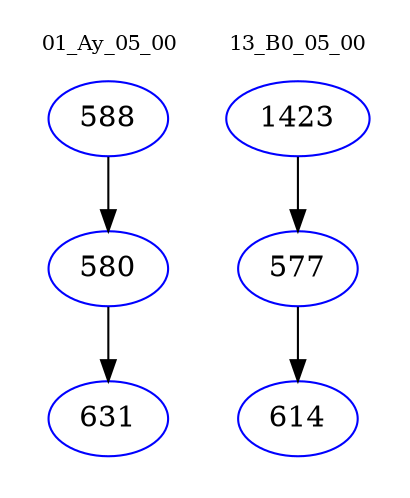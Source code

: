 digraph{
subgraph cluster_0 {
color = white
label = "01_Ay_05_00";
fontsize=10;
T0_588 [label="588", color="blue"]
T0_588 -> T0_580 [color="black"]
T0_580 [label="580", color="blue"]
T0_580 -> T0_631 [color="black"]
T0_631 [label="631", color="blue"]
}
subgraph cluster_1 {
color = white
label = "13_B0_05_00";
fontsize=10;
T1_1423 [label="1423", color="blue"]
T1_1423 -> T1_577 [color="black"]
T1_577 [label="577", color="blue"]
T1_577 -> T1_614 [color="black"]
T1_614 [label="614", color="blue"]
}
}
